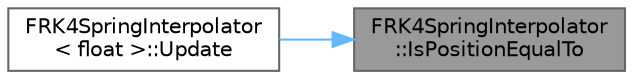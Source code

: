 digraph "FRK4SpringInterpolator::IsPositionEqualTo"
{
 // INTERACTIVE_SVG=YES
 // LATEX_PDF_SIZE
  bgcolor="transparent";
  edge [fontname=Helvetica,fontsize=10,labelfontname=Helvetica,labelfontsize=10];
  node [fontname=Helvetica,fontsize=10,shape=box,height=0.2,width=0.4];
  rankdir="RL";
  Node1 [id="Node000001",label="FRK4SpringInterpolator\l::IsPositionEqualTo",height=0.2,width=0.4,color="gray40", fillcolor="grey60", style="filled", fontcolor="black",tooltip=" "];
  Node1 -> Node2 [id="edge1_Node000001_Node000002",dir="back",color="steelblue1",style="solid",tooltip=" "];
  Node2 [id="Node000002",label="FRK4SpringInterpolator\l\< float \>::Update",height=0.2,width=0.4,color="grey40", fillcolor="white", style="filled",URL="$d5/da3/structFRK4SpringInterpolator.html#a5a443896ef9a5513715717bb3def9f24",tooltip=" "];
}
